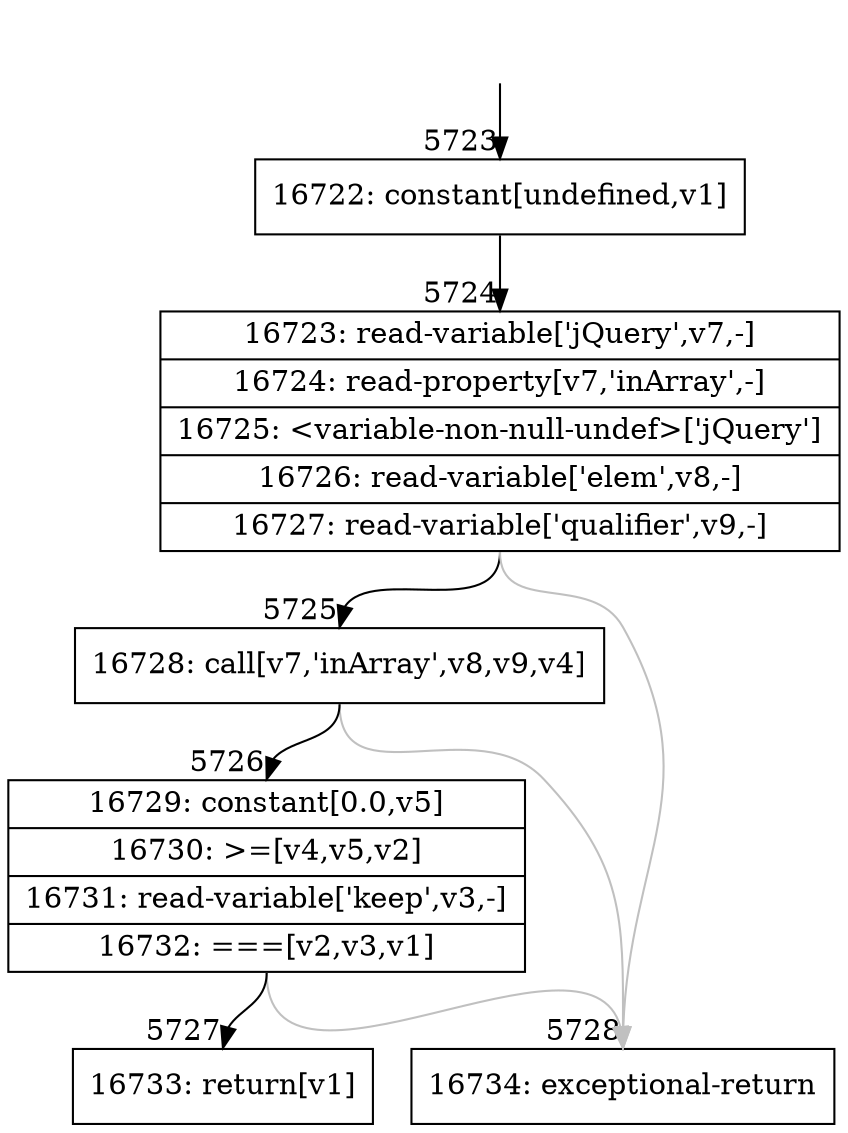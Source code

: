 digraph {
rankdir="TD"
BB_entry372[shape=none,label=""];
BB_entry372 -> BB5723 [tailport=s, headport=n, headlabel="    5723"]
BB5723 [shape=record label="{16722: constant[undefined,v1]}" ] 
BB5723 -> BB5724 [tailport=s, headport=n, headlabel="      5724"]
BB5724 [shape=record label="{16723: read-variable['jQuery',v7,-]|16724: read-property[v7,'inArray',-]|16725: \<variable-non-null-undef\>['jQuery']|16726: read-variable['elem',v8,-]|16727: read-variable['qualifier',v9,-]}" ] 
BB5724 -> BB5725 [tailport=s, headport=n, headlabel="      5725"]
BB5724 -> BB5728 [tailport=s, headport=n, color=gray, headlabel="      5728"]
BB5725 [shape=record label="{16728: call[v7,'inArray',v8,v9,v4]}" ] 
BB5725 -> BB5726 [tailport=s, headport=n, headlabel="      5726"]
BB5725 -> BB5728 [tailport=s, headport=n, color=gray]
BB5726 [shape=record label="{16729: constant[0.0,v5]|16730: \>=[v4,v5,v2]|16731: read-variable['keep',v3,-]|16732: ===[v2,v3,v1]}" ] 
BB5726 -> BB5727 [tailport=s, headport=n, headlabel="      5727"]
BB5726 -> BB5728 [tailport=s, headport=n, color=gray]
BB5727 [shape=record label="{16733: return[v1]}" ] 
BB5728 [shape=record label="{16734: exceptional-return}" ] 
}
